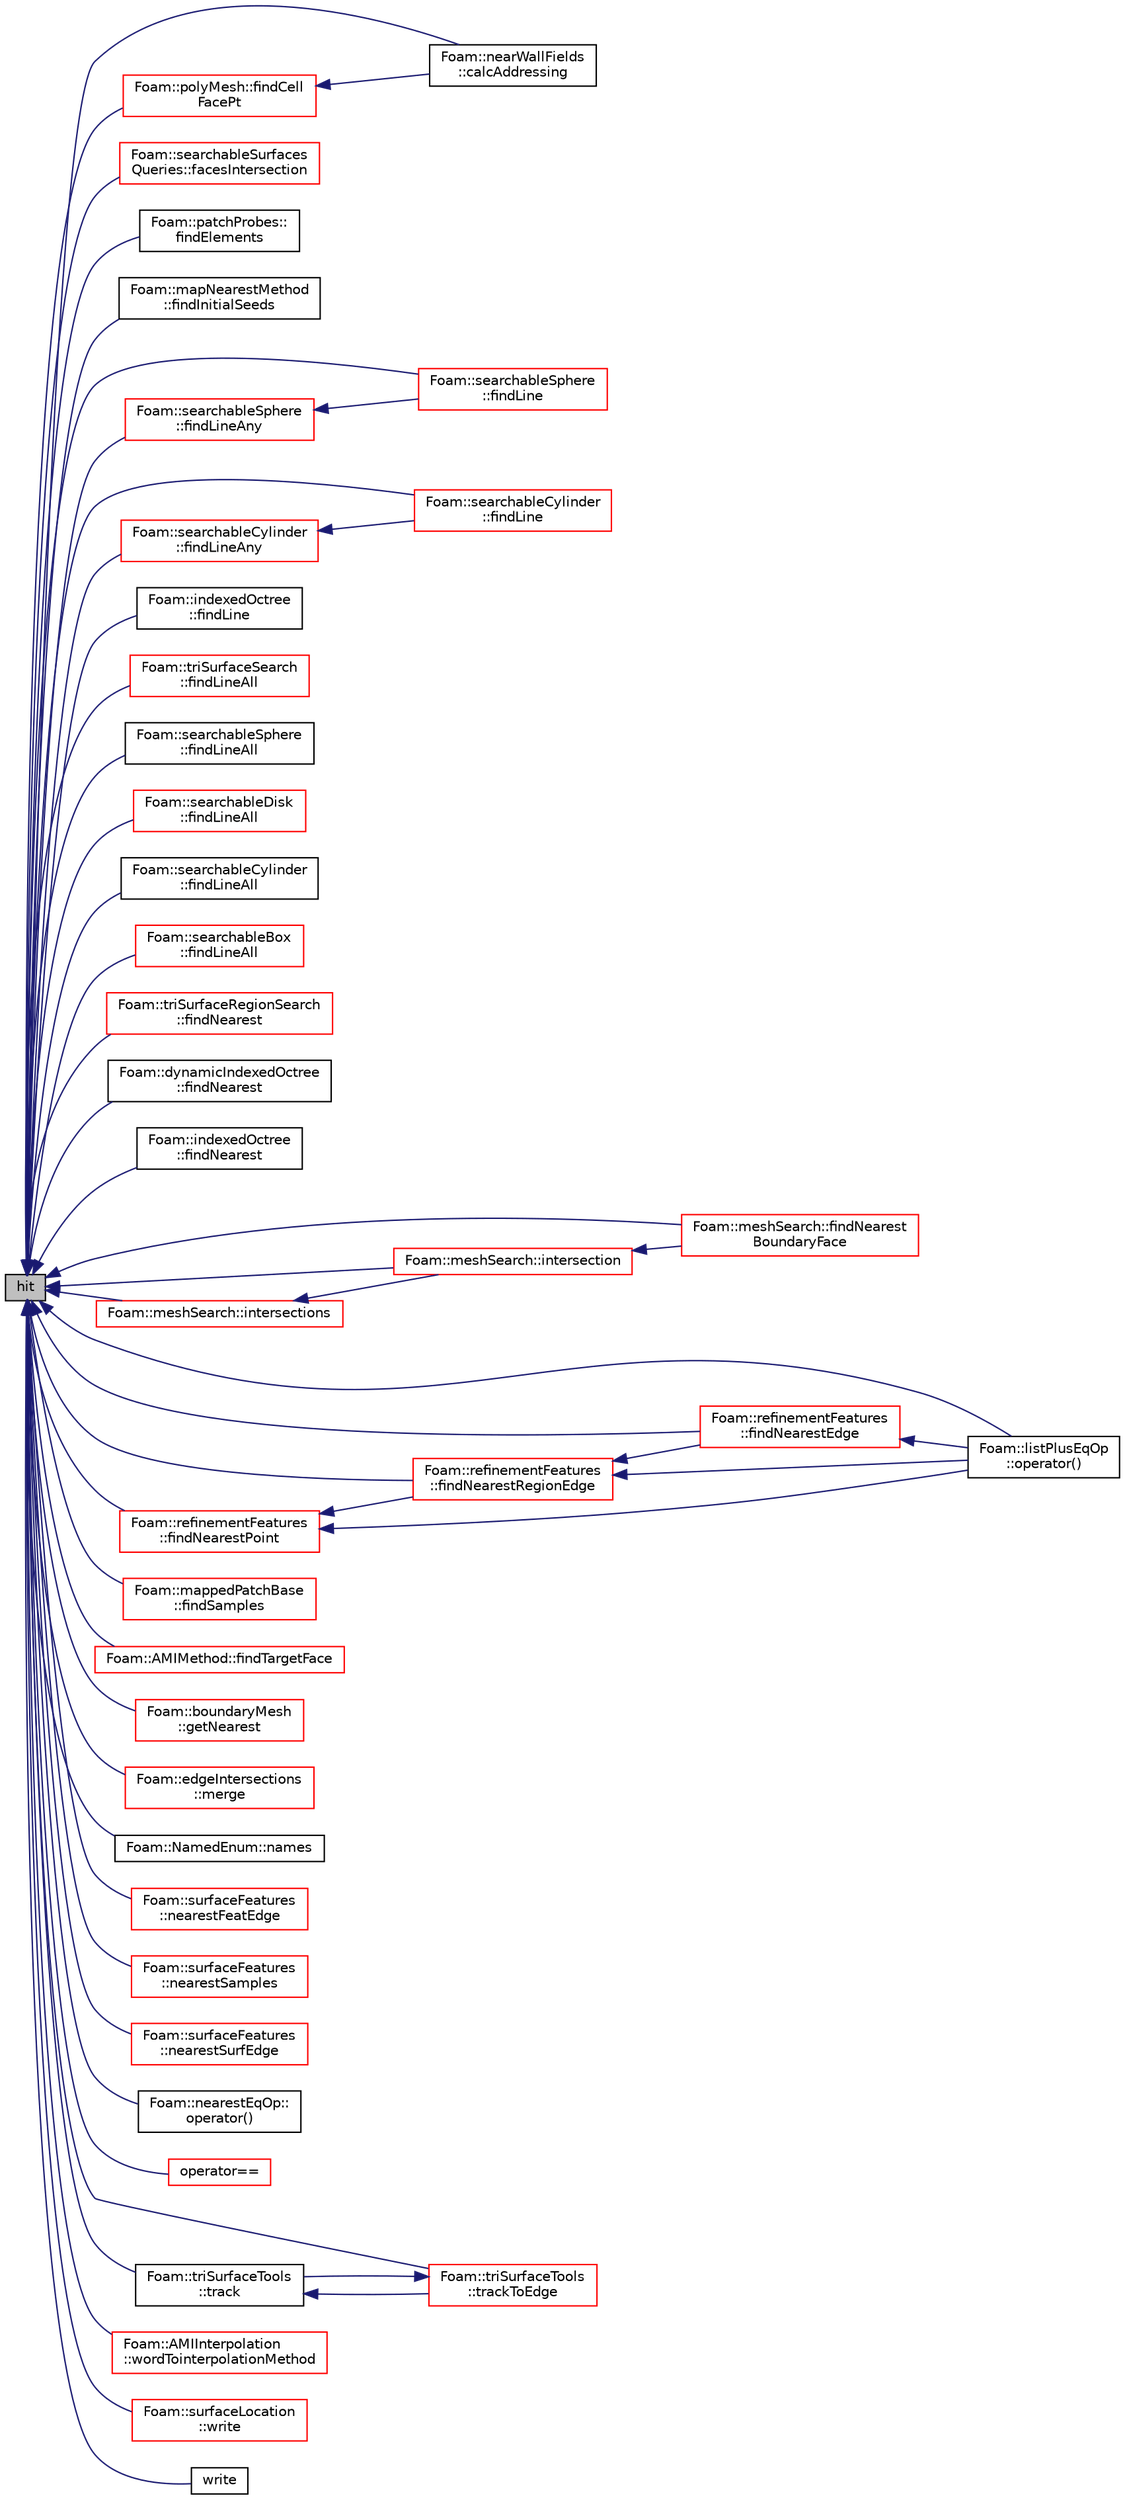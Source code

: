 digraph "hit"
{
  bgcolor="transparent";
  edge [fontname="Helvetica",fontsize="10",labelfontname="Helvetica",labelfontsize="10"];
  node [fontname="Helvetica",fontsize="10",shape=record];
  rankdir="LR";
  Node1 [label="hit",height=0.2,width=0.4,color="black", fillcolor="grey75", style="filled", fontcolor="black"];
  Node1 -> Node2 [dir="back",color="midnightblue",fontsize="10",style="solid",fontname="Helvetica"];
  Node2 [label="Foam::nearWallFields\l::calcAddressing",height=0.2,width=0.4,color="black",URL="$a01582.html#a7097a017d4eac4116d58a3cdbf507891",tooltip="Calculate addressing from cells back to patch faces. "];
  Node1 -> Node3 [dir="back",color="midnightblue",fontsize="10",style="solid",fontname="Helvetica"];
  Node3 [label="Foam::searchableSurfaces\lQueries::facesIntersection",height=0.2,width=0.4,color="red",URL="$a02267.html#acb9d482795efa8a31d55d0234edd47db",tooltip="Calculate point which is on a set of surfaces. WIP. "];
  Node1 -> Node4 [dir="back",color="midnightblue",fontsize="10",style="solid",fontname="Helvetica"];
  Node4 [label="Foam::polyMesh::findCell\lFacePt",height=0.2,width=0.4,color="red",URL="$a01917.html#a7fc563a56fa5a04c0c5a4c32a9669608",tooltip="Find the cell, tetFacei and tetPti for point p. "];
  Node4 -> Node2 [dir="back",color="midnightblue",fontsize="10",style="solid",fontname="Helvetica"];
  Node1 -> Node5 [dir="back",color="midnightblue",fontsize="10",style="solid",fontname="Helvetica"];
  Node5 [label="Foam::patchProbes::\lfindElements",height=0.2,width=0.4,color="black",URL="$a01812.html#a852f621399b6ee1f3467e69a1d5fe8b4",tooltip="Find elements containing patchProbes. "];
  Node1 -> Node6 [dir="back",color="midnightblue",fontsize="10",style="solid",fontname="Helvetica"];
  Node6 [label="Foam::mapNearestMethod\l::findInitialSeeds",height=0.2,width=0.4,color="black",URL="$a01411.html#a2be5fd18fd6867dbc7ad181ed496a9fb",tooltip="Find indices of overlapping cells in src and tgt meshes - returns. "];
  Node1 -> Node7 [dir="back",color="midnightblue",fontsize="10",style="solid",fontname="Helvetica"];
  Node7 [label="Foam::searchableSphere\l::findLine",height=0.2,width=0.4,color="red",URL="$a02260.html#a099df5ddaf17545f9b58aeaceead2dab",tooltip="Find first intersection on segment from start to end. "];
  Node1 -> Node8 [dir="back",color="midnightblue",fontsize="10",style="solid",fontname="Helvetica"];
  Node8 [label="Foam::searchableCylinder\l::findLine",height=0.2,width=0.4,color="red",URL="$a02255.html#a099df5ddaf17545f9b58aeaceead2dab",tooltip="Find first intersection on segment from start to end. "];
  Node1 -> Node9 [dir="back",color="midnightblue",fontsize="10",style="solid",fontname="Helvetica"];
  Node9 [label="Foam::indexedOctree\l::findLine",height=0.2,width=0.4,color="black",URL="$a01054.html#a978a0dc911232f73db03506cdfa115d8"];
  Node1 -> Node10 [dir="back",color="midnightblue",fontsize="10",style="solid",fontname="Helvetica"];
  Node10 [label="Foam::triSurfaceSearch\l::findLineAll",height=0.2,width=0.4,color="red",URL="$a02692.html#ae3174da13b793587320737d1ab97100f",tooltip="Calculate all intersections from start to end. "];
  Node1 -> Node11 [dir="back",color="midnightblue",fontsize="10",style="solid",fontname="Helvetica"];
  Node11 [label="Foam::searchableSphere\l::findLineAll",height=0.2,width=0.4,color="black",URL="$a02260.html#a22df1d4ae0772ff535fd44a86742d198",tooltip="Get all intersections in order from start to end. "];
  Node1 -> Node12 [dir="back",color="midnightblue",fontsize="10",style="solid",fontname="Helvetica"];
  Node12 [label="Foam::searchableDisk\l::findLineAll",height=0.2,width=0.4,color="red",URL="$a02256.html#a22df1d4ae0772ff535fd44a86742d198",tooltip="Get all intersections in order from start to end. "];
  Node1 -> Node13 [dir="back",color="midnightblue",fontsize="10",style="solid",fontname="Helvetica"];
  Node13 [label="Foam::searchableCylinder\l::findLineAll",height=0.2,width=0.4,color="black",URL="$a02255.html#a22df1d4ae0772ff535fd44a86742d198",tooltip="Get all intersections in order from start to end. "];
  Node1 -> Node14 [dir="back",color="midnightblue",fontsize="10",style="solid",fontname="Helvetica"];
  Node14 [label="Foam::searchableBox\l::findLineAll",height=0.2,width=0.4,color="red",URL="$a02253.html#a22df1d4ae0772ff535fd44a86742d198",tooltip="Get all intersections in order from start to end. "];
  Node1 -> Node15 [dir="back",color="midnightblue",fontsize="10",style="solid",fontname="Helvetica"];
  Node15 [label="Foam::searchableSphere\l::findLineAny",height=0.2,width=0.4,color="red",URL="$a02260.html#ac65d782c6c6dd90c8a8f260986b64cf4",tooltip="Return any intersection on segment from start to end. "];
  Node15 -> Node7 [dir="back",color="midnightblue",fontsize="10",style="solid",fontname="Helvetica"];
  Node1 -> Node16 [dir="back",color="midnightblue",fontsize="10",style="solid",fontname="Helvetica"];
  Node16 [label="Foam::searchableCylinder\l::findLineAny",height=0.2,width=0.4,color="red",URL="$a02255.html#ac65d782c6c6dd90c8a8f260986b64cf4",tooltip="Return any intersection on segment from start to end. "];
  Node16 -> Node8 [dir="back",color="midnightblue",fontsize="10",style="solid",fontname="Helvetica"];
  Node1 -> Node17 [dir="back",color="midnightblue",fontsize="10",style="solid",fontname="Helvetica"];
  Node17 [label="Foam::triSurfaceRegionSearch\l::findNearest",height=0.2,width=0.4,color="red",URL="$a02691.html#a69bcd34d73a8f4c3073df951738cfc2a",tooltip="Find the nearest point on the surface out of the regions. "];
  Node1 -> Node18 [dir="back",color="midnightblue",fontsize="10",style="solid",fontname="Helvetica"];
  Node18 [label="Foam::dynamicIndexedOctree\l::findNearest",height=0.2,width=0.4,color="black",URL="$a00599.html#a2db1ff77908c7819fb3e192caa364040",tooltip="Low level: calculate nearest starting from subnode. "];
  Node1 -> Node19 [dir="back",color="midnightblue",fontsize="10",style="solid",fontname="Helvetica"];
  Node19 [label="Foam::indexedOctree\l::findNearest",height=0.2,width=0.4,color="black",URL="$a01054.html#a87d33cc27610bf4cfd3a5abac58af399",tooltip="Low level: calculate nearest starting from subnode. "];
  Node1 -> Node20 [dir="back",color="midnightblue",fontsize="10",style="solid",fontname="Helvetica"];
  Node20 [label="Foam::meshSearch::findNearest\lBoundaryFace",height=0.2,width=0.4,color="red",URL="$a01471.html#aae94dae06cef275ce7518d882fc4c4a7",tooltip="Find nearest boundary face. "];
  Node1 -> Node21 [dir="back",color="midnightblue",fontsize="10",style="solid",fontname="Helvetica"];
  Node21 [label="Foam::refinementFeatures\l::findNearestEdge",height=0.2,width=0.4,color="red",URL="$a02113.html#a54a38a30d12368aeb05534de2e216f3d",tooltip="Find nearest point on nearest feature edge. Sets. "];
  Node21 -> Node22 [dir="back",color="midnightblue",fontsize="10",style="solid",fontname="Helvetica"];
  Node22 [label="Foam::listPlusEqOp\l::operator()",height=0.2,width=0.4,color="black",URL="$a01368.html#ae4420a9fd791f5ab9ebad1a3150ba899"];
  Node1 -> Node23 [dir="back",color="midnightblue",fontsize="10",style="solid",fontname="Helvetica"];
  Node23 [label="Foam::refinementFeatures\l::findNearestPoint",height=0.2,width=0.4,color="red",URL="$a02113.html#af325395e896cf5a85e7d72a0c8c34735",tooltip="Find nearest feature point. Sets. "];
  Node23 -> Node22 [dir="back",color="midnightblue",fontsize="10",style="solid",fontname="Helvetica"];
  Node23 -> Node24 [dir="back",color="midnightblue",fontsize="10",style="solid",fontname="Helvetica"];
  Node24 [label="Foam::refinementFeatures\l::findNearestRegionEdge",height=0.2,width=0.4,color="red",URL="$a02113.html#a3c1594dfe7daf51065b42d9a71f2305d",tooltip="Find nearest point on nearest region edge. Sets. "];
  Node24 -> Node22 [dir="back",color="midnightblue",fontsize="10",style="solid",fontname="Helvetica"];
  Node24 -> Node21 [dir="back",color="midnightblue",fontsize="10",style="solid",fontname="Helvetica"];
  Node1 -> Node24 [dir="back",color="midnightblue",fontsize="10",style="solid",fontname="Helvetica"];
  Node1 -> Node25 [dir="back",color="midnightblue",fontsize="10",style="solid",fontname="Helvetica"];
  Node25 [label="Foam::mappedPatchBase\l::findSamples",height=0.2,width=0.4,color="red",URL="$a01421.html#af1dadf58aa8d06f7448d1859188f909d",tooltip="Find cells/faces containing samples. "];
  Node1 -> Node26 [dir="back",color="midnightblue",fontsize="10",style="solid",fontname="Helvetica"];
  Node26 [label="Foam::AMIMethod::findTargetFace",height=0.2,width=0.4,color="red",URL="$a00049.html#ab992758354ced7085f77d7d2f01e2741",tooltip="Find face on target patch that overlaps source face. "];
  Node1 -> Node27 [dir="back",color="midnightblue",fontsize="10",style="solid",fontname="Helvetica"];
  Node27 [label="Foam::boundaryMesh\l::getNearest",height=0.2,width=0.4,color="red",URL="$a00152.html#afc0c1d142df9fc42e5efffdf1f144d3a",tooltip="Get bMesh index of nearest face for every boundary face in. "];
  Node1 -> Node28 [dir="back",color="midnightblue",fontsize="10",style="solid",fontname="Helvetica"];
  Node28 [label="Foam::meshSearch::intersection",height=0.2,width=0.4,color="red",URL="$a01471.html#a2631aca19330f06a6f56e58f5095abe0",tooltip="Find first intersection of boundary in segment [pStart, pEnd]. "];
  Node28 -> Node20 [dir="back",color="midnightblue",fontsize="10",style="solid",fontname="Helvetica"];
  Node1 -> Node29 [dir="back",color="midnightblue",fontsize="10",style="solid",fontname="Helvetica"];
  Node29 [label="Foam::meshSearch::intersections",height=0.2,width=0.4,color="red",URL="$a01471.html#ac8bf48d32d0edf70564b549a79c0deac",tooltip="Find all intersections of boundary within segment pStart .. pEnd. "];
  Node29 -> Node28 [dir="back",color="midnightblue",fontsize="10",style="solid",fontname="Helvetica"];
  Node1 -> Node30 [dir="back",color="midnightblue",fontsize="10",style="solid",fontname="Helvetica"];
  Node30 [label="Foam::edgeIntersections\l::merge",height=0.2,width=0.4,color="red",URL="$a00614.html#a987539e16097f548da5dde54bbc38a40",tooltip="Merge (or override) edge intersection for a subset. "];
  Node1 -> Node31 [dir="back",color="midnightblue",fontsize="10",style="solid",fontname="Helvetica"];
  Node31 [label="Foam::NamedEnum::names",height=0.2,width=0.4,color="black",URL="$a01569.html#a7350da3a0edd92cd11e6c479c9967dc8"];
  Node1 -> Node32 [dir="back",color="midnightblue",fontsize="10",style="solid",fontname="Helvetica"];
  Node32 [label="Foam::surfaceFeatures\l::nearestFeatEdge",height=0.2,width=0.4,color="red",URL="$a02478.html#a1886e792c1c3df0142ae87adadbd7aef",tooltip="Find nearest feature edge to each surface edge. Uses the. "];
  Node1 -> Node33 [dir="back",color="midnightblue",fontsize="10",style="solid",fontname="Helvetica"];
  Node33 [label="Foam::surfaceFeatures\l::nearestSamples",height=0.2,width=0.4,color="red",URL="$a02478.html#a05b6a62c91ca3d68db42ba635ff1f307",tooltip="Find nearest sample for selected surface points. "];
  Node1 -> Node34 [dir="back",color="midnightblue",fontsize="10",style="solid",fontname="Helvetica"];
  Node34 [label="Foam::surfaceFeatures\l::nearestSurfEdge",height=0.2,width=0.4,color="red",URL="$a02478.html#ac9d88c671fbfe12e0526038fb054c11d",tooltip="Find nearest surface edge (out of selectedEdges) for. "];
  Node1 -> Node22 [dir="back",color="midnightblue",fontsize="10",style="solid",fontname="Helvetica"];
  Node1 -> Node35 [dir="back",color="midnightblue",fontsize="10",style="solid",fontname="Helvetica"];
  Node35 [label="Foam::nearestEqOp::\loperator()",height=0.2,width=0.4,color="black",URL="$a01576.html#aca31c134b06f127a240af78f11932306"];
  Node1 -> Node36 [dir="back",color="midnightblue",fontsize="10",style="solid",fontname="Helvetica"];
  Node36 [label="operator==",height=0.2,width=0.4,color="red",URL="$a01885.html#aef9ed56f17abfe0ef48bcba7eb52f8bc"];
  Node1 -> Node37 [dir="back",color="midnightblue",fontsize="10",style="solid",fontname="Helvetica"];
  Node37 [label="Foam::triSurfaceTools\l::track",height=0.2,width=0.4,color="black",URL="$a02693.html#af4b1f3e416f4fde67a1e6843a4e1c19e",tooltip="Track from edge to edge across surface. Uses trackToEdge. "];
  Node37 -> Node38 [dir="back",color="midnightblue",fontsize="10",style="solid",fontname="Helvetica"];
  Node38 [label="Foam::triSurfaceTools\l::trackToEdge",height=0.2,width=0.4,color="red",URL="$a02693.html#a6d8fd04b37cd0ac3c45134c26f9ba40c",tooltip="Track on surface to get closer to point. "];
  Node38 -> Node37 [dir="back",color="midnightblue",fontsize="10",style="solid",fontname="Helvetica"];
  Node1 -> Node38 [dir="back",color="midnightblue",fontsize="10",style="solid",fontname="Helvetica"];
  Node1 -> Node39 [dir="back",color="midnightblue",fontsize="10",style="solid",fontname="Helvetica"];
  Node39 [label="Foam::AMIInterpolation\l::wordTointerpolationMethod",height=0.2,width=0.4,color="red",URL="$a00048.html#a60e3ed16ffdfe716b129e1e10820c506",tooltip="Convert word to interpolationMethod. "];
  Node1 -> Node40 [dir="back",color="midnightblue",fontsize="10",style="solid",fontname="Helvetica"];
  Node40 [label="Foam::surfaceLocation\l::write",height=0.2,width=0.4,color="red",URL="$a02486.html#ac46794559b7ceed2ee99203d84784f86",tooltip="Write info to os. "];
  Node1 -> Node41 [dir="back",color="midnightblue",fontsize="10",style="solid",fontname="Helvetica"];
  Node41 [label="write",height=0.2,width=0.4,color="black",URL="$a01885.html#abc3cd62ff33f4830f9e4cfceed468856"];
}
